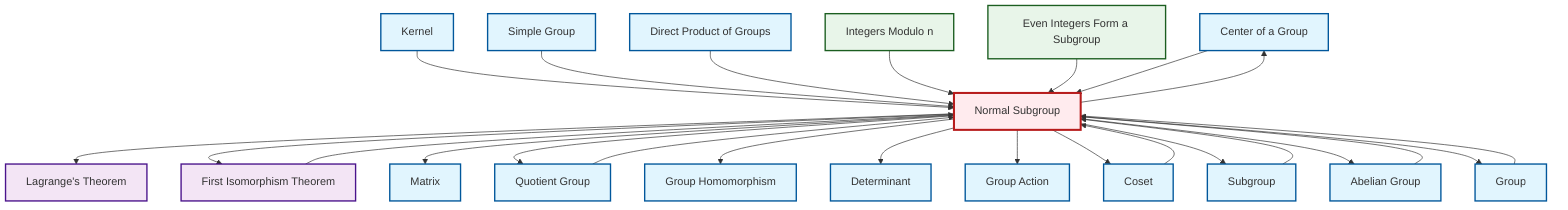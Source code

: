 graph TD
    classDef definition fill:#e1f5fe,stroke:#01579b,stroke-width:2px
    classDef theorem fill:#f3e5f5,stroke:#4a148c,stroke-width:2px
    classDef axiom fill:#fff3e0,stroke:#e65100,stroke-width:2px
    classDef example fill:#e8f5e9,stroke:#1b5e20,stroke-width:2px
    classDef current fill:#ffebee,stroke:#b71c1c,stroke-width:3px
    def-center-of-group["Center of a Group"]:::definition
    def-direct-product["Direct Product of Groups"]:::definition
    def-kernel["Kernel"]:::definition
    def-subgroup["Subgroup"]:::definition
    thm-lagrange["Lagrange's Theorem"]:::theorem
    ex-even-integers-subgroup["Even Integers Form a Subgroup"]:::example
    def-simple-group["Simple Group"]:::definition
    def-matrix["Matrix"]:::definition
    def-quotient-group["Quotient Group"]:::definition
    ex-quotient-integers-mod-n["Integers Modulo n"]:::example
    def-group["Group"]:::definition
    def-group-action["Group Action"]:::definition
    def-normal-subgroup["Normal Subgroup"]:::definition
    def-determinant["Determinant"]:::definition
    def-abelian-group["Abelian Group"]:::definition
    thm-first-isomorphism["First Isomorphism Theorem"]:::theorem
    def-homomorphism["Group Homomorphism"]:::definition
    def-coset["Coset"]:::definition
    def-normal-subgroup --> def-center-of-group
    def-quotient-group --> def-normal-subgroup
    def-abelian-group --> def-normal-subgroup
    def-normal-subgroup --> thm-lagrange
    def-normal-subgroup --> thm-first-isomorphism
    def-kernel --> def-normal-subgroup
    def-simple-group --> def-normal-subgroup
    def-coset --> def-normal-subgroup
    def-normal-subgroup --> def-matrix
    thm-first-isomorphism --> def-normal-subgroup
    def-normal-subgroup --> def-quotient-group
    def-group --> def-normal-subgroup
    def-normal-subgroup --> def-homomorphism
    def-normal-subgroup --> def-determinant
    def-normal-subgroup --> def-group-action
    def-direct-product --> def-normal-subgroup
    ex-quotient-integers-mod-n --> def-normal-subgroup
    def-normal-subgroup --> def-coset
    def-normal-subgroup --> def-subgroup
    def-normal-subgroup --> def-abelian-group
    ex-even-integers-subgroup --> def-normal-subgroup
    def-subgroup --> def-normal-subgroup
    def-normal-subgroup --> def-group
    def-center-of-group --> def-normal-subgroup
    class def-normal-subgroup current